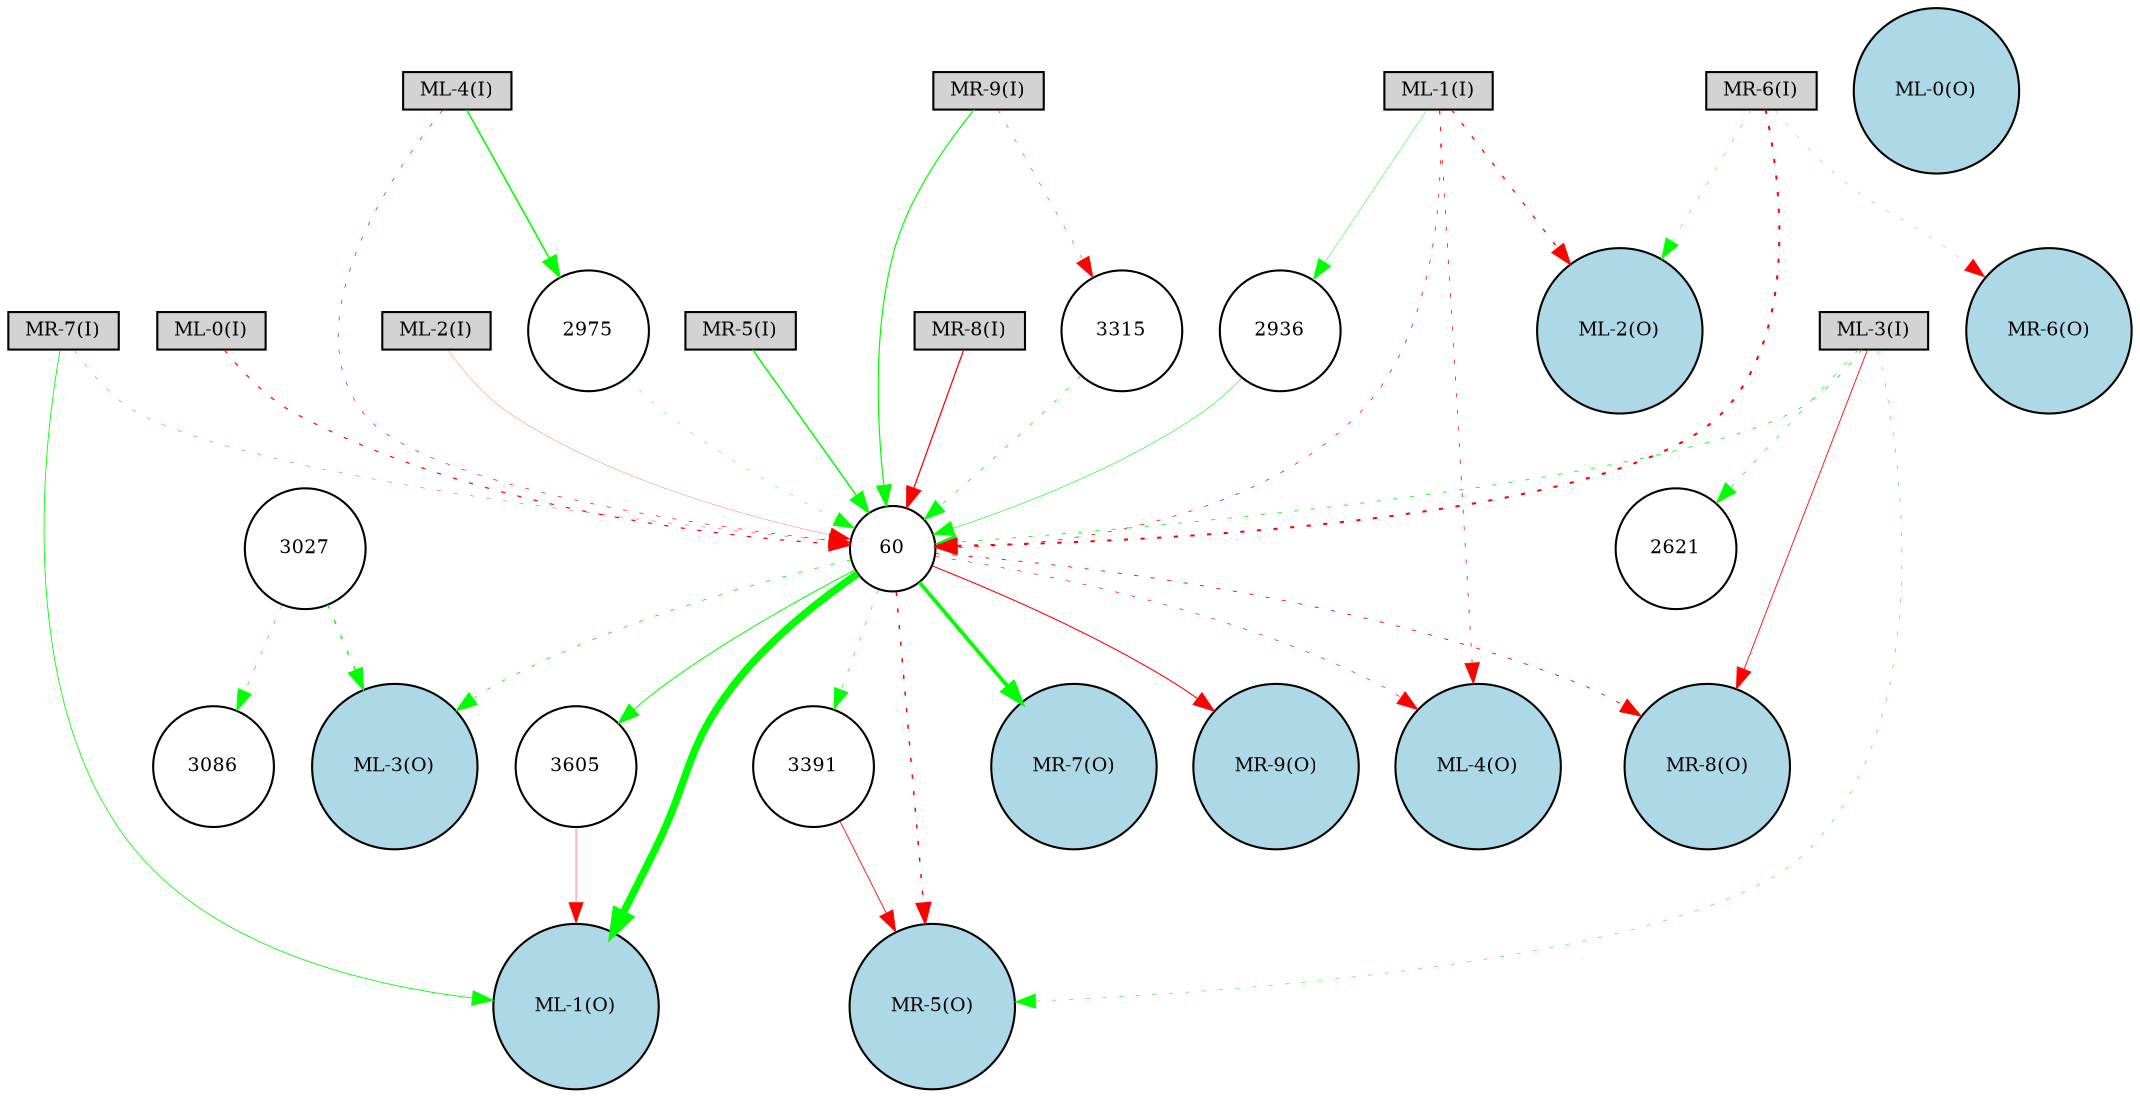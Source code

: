 digraph {
	node [fontsize=9 height=0.2 shape=circle width=0.2]
	"ML-0(I)" [fillcolor=lightgray shape=box style=filled]
	"ML-1(I)" [fillcolor=lightgray shape=box style=filled]
	"ML-2(I)" [fillcolor=lightgray shape=box style=filled]
	"ML-3(I)" [fillcolor=lightgray shape=box style=filled]
	"ML-4(I)" [fillcolor=lightgray shape=box style=filled]
	"MR-5(I)" [fillcolor=lightgray shape=box style=filled]
	"MR-6(I)" [fillcolor=lightgray shape=box style=filled]
	"MR-7(I)" [fillcolor=lightgray shape=box style=filled]
	"MR-8(I)" [fillcolor=lightgray shape=box style=filled]
	"MR-9(I)" [fillcolor=lightgray shape=box style=filled]
	"ML-0(O)" [fillcolor=lightblue style=filled]
	"ML-1(O)" [fillcolor=lightblue style=filled]
	"ML-2(O)" [fillcolor=lightblue style=filled]
	"ML-3(O)" [fillcolor=lightblue style=filled]
	"ML-4(O)" [fillcolor=lightblue style=filled]
	"MR-5(O)" [fillcolor=lightblue style=filled]
	"MR-6(O)" [fillcolor=lightblue style=filled]
	"MR-7(O)" [fillcolor=lightblue style=filled]
	"MR-8(O)" [fillcolor=lightblue style=filled]
	"MR-9(O)" [fillcolor=lightblue style=filled]
	3086 [fillcolor=white style=filled]
	3315 [fillcolor=white style=filled]
	3605 [fillcolor=white style=filled]
	2936 [fillcolor=white style=filled]
	3391 [fillcolor=white style=filled]
	60 [fillcolor=white style=filled]
	2621 [fillcolor=white style=filled]
	3027 [fillcolor=white style=filled]
	2975 [fillcolor=white style=filled]
	"ML-3(I)" -> "MR-5(O)" [color=green penwidth=0.270891522043 style=dotted]
	60 -> "MR-5(O)" [color=red penwidth=0.715707873699 style=dotted]
	"ML-2(I)" -> 60 [color=red penwidth=0.12097469755 style=solid]
	3315 -> 60 [color=green penwidth=0.400527699754 style=dotted]
	"ML-3(I)" -> 2621 [color=green penwidth=0.352615853231 style=dotted]
	60 -> 3391 [color=green penwidth=0.319073502211 style=dotted]
	"MR-9(I)" -> 3315 [color=red penwidth=0.22751498224 style=dotted]
	60 -> "ML-3(O)" [color=green penwidth=0.430726569246 style=dotted]
	"MR-7(I)" -> "ML-1(O)" [color=green penwidth=0.412917453708 style=solid]
	60 -> "ML-4(O)" [color=red penwidth=0.308357016081 style=dotted]
	"ML-0(I)" -> 60 [color=red penwidth=0.58928837936 style=dotted]
	"MR-8(I)" -> 60 [color=red penwidth=0.597346578922 style=solid]
	3605 -> "ML-1(O)" [color=red penwidth=0.235488150201 style=solid]
	"MR-7(I)" -> 60 [color=red penwidth=0.18551334813 style=dotted]
	60 -> "MR-8(O)" [color=red penwidth=0.423845308766 style=dotted]
	"ML-1(I)" -> 60 [color=red penwidth=0.353702437942 style=dotted]
	60 -> "ML-1(O)" [color=green penwidth=3.54780154267 style=solid]
	"ML-4(I)" -> 2975 [color=green penwidth=0.773955937434 style=solid]
	"ML-4(I)" -> 60 [color=red penwidth=0.324874876592 style=dotted]
	2975 -> 60 [color=green penwidth=0.199801306301 style=dotted]
	"ML-1(I)" -> "ML-2(O)" [color=red penwidth=0.619195099951 style=dotted]
	2936 -> 60 [color=green penwidth=0.290917024195 style=solid]
	"MR-6(I)" -> "MR-6(O)" [color=red penwidth=0.116816830316 style=dotted]
	3391 -> "MR-5(O)" [color=red penwidth=0.402071666337 style=solid]
	60 -> "MR-9(O)" [color=red penwidth=0.509472051815 style=solid]
	"MR-5(I)" -> 60 [color=green penwidth=0.711139148586 style=solid]
	"ML-1(I)" -> "ML-4(O)" [color=red penwidth=0.357798351391 style=dotted]
	"MR-6(I)" -> "ML-2(O)" [color=green penwidth=0.26126940022 style=dotted]
	"MR-6(I)" -> 60 [color=red penwidth=0.988570502215 style=dotted]
	60 -> 3605 [color=green penwidth=0.479651912987 style=solid]
	"ML-3(I)" -> 60 [color=green penwidth=0.426420993322 style=dotted]
	3027 -> 3086 [color=green penwidth=0.343944754728 style=dotted]
	"ML-3(I)" -> "MR-8(O)" [color=red penwidth=0.412590258139 style=solid]
	3027 -> "ML-3(O)" [color=green penwidth=0.678606374966 style=dotted]
	"MR-9(I)" -> 60 [color=green penwidth=0.567411827427 style=solid]
	60 -> "MR-7(O)" [color=green penwidth=1.81478802073 style=solid]
	"ML-1(I)" -> 2936 [color=green penwidth=0.225492417618 style=solid]
}
